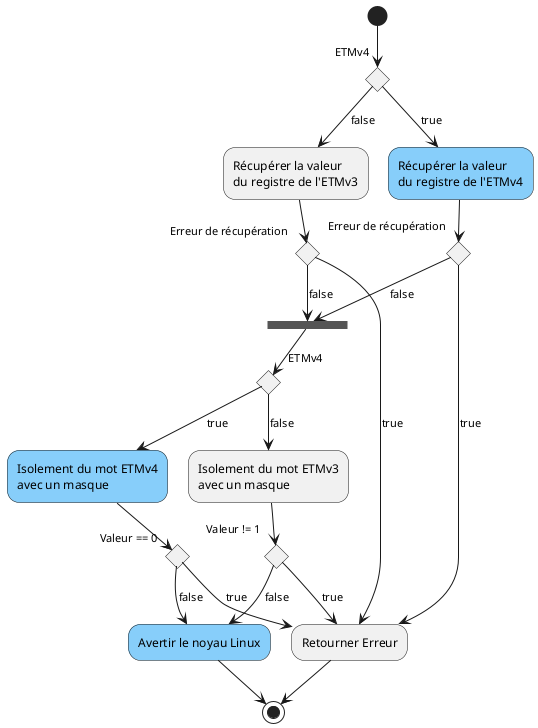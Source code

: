 @startuml cs_etm_set_context_id

skinparam shadowing false

(*) --> if "ETMv4" then 
	-->[true] "Récupérer la valeur\ndu registre de l'ETMv4" #LightSkyBlue
        "Récupérer la valeur\ndu registre de l'ETMv4" --> if "Erreur de récupération" then
		-->[true] "Retourner Erreur"
		"Retourner Erreur" --> (*)
	else 
		-->[false] ===B===
        endif
else
	-->[false] "Récupérer la valeur\ndu registre de l'ETMv3"
        "Récupérer la valeur\ndu registre de l'ETMv3" --> if "Erreur de récupération" then
		-->[true] "Retourner Erreur"
	else
		-->[false] ===B===
	endif

        if "ETMv4" then
            -->[true] "Isolement du mot ETMv4\navec un masque"  #LightSkyBlue
		"Isolement du mot ETMv4\navec un masque" --> if "Valeur == 0" then
			-->[false] "Avertir le noyau Linux" #LightSkyBlue
		else
			-->[true] "Retourner Erreur"
		endif
        else
            -->[false] "Isolement du mot ETMv3\navec un masque"
            "Isolement du mot ETMv3\navec un masque" --> if "Valeur != 1" then
		    -->[false] "Avertir le noyau Linux" #LightSkyBlue
            else
		    -->[true] "Retourner Erreur"
	    endif
            "Avertir le noyau Linux" --> (*)
        endif
endif

@enduml

"Étape déjà implémentée" as a #LightSkyBlue
"Étape ajoutée" as b
